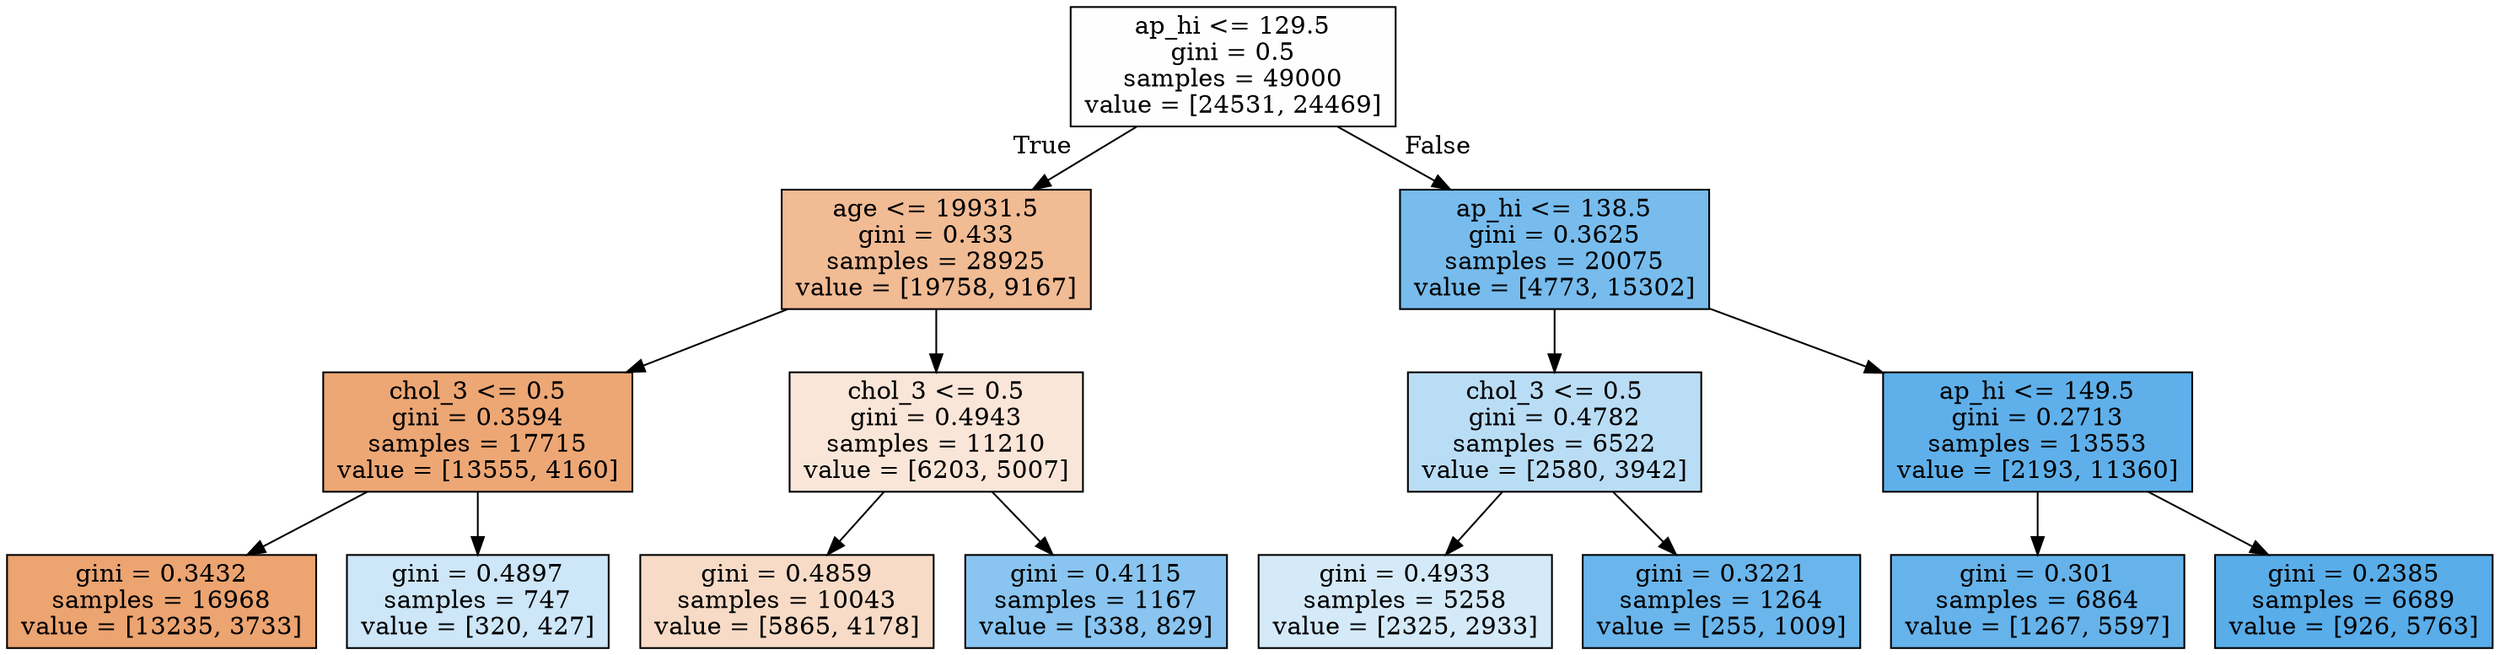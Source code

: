 digraph Tree {
node [shape=box, style="filled", color="black"] ;
0 [label="ap_hi <= 129.5\ngini = 0.5\nsamples = 49000\nvalue = [24531, 24469]", fillcolor="#e5813901"] ;
1 [label="age <= 19931.5\ngini = 0.433\nsamples = 28925\nvalue = [19758, 9167]", fillcolor="#e5813989"] ;
0 -> 1 [labeldistance=2.5, labelangle=45, headlabel="True"] ;
2 [label="chol_3 <= 0.5\ngini = 0.3594\nsamples = 17715\nvalue = [13555, 4160]", fillcolor="#e58139b1"] ;
1 -> 2 ;
3 [label="gini = 0.3432\nsamples = 16968\nvalue = [13235, 3733]", fillcolor="#e58139b7"] ;
2 -> 3 ;
4 [label="gini = 0.4897\nsamples = 747\nvalue = [320, 427]", fillcolor="#399de540"] ;
2 -> 4 ;
5 [label="chol_3 <= 0.5\ngini = 0.4943\nsamples = 11210\nvalue = [6203, 5007]", fillcolor="#e5813931"] ;
1 -> 5 ;
6 [label="gini = 0.4859\nsamples = 10043\nvalue = [5865, 4178]", fillcolor="#e5813949"] ;
5 -> 6 ;
7 [label="gini = 0.4115\nsamples = 1167\nvalue = [338, 829]", fillcolor="#399de597"] ;
5 -> 7 ;
8 [label="ap_hi <= 138.5\ngini = 0.3625\nsamples = 20075\nvalue = [4773, 15302]", fillcolor="#399de5af"] ;
0 -> 8 [labeldistance=2.5, labelangle=-45, headlabel="False"] ;
9 [label="chol_3 <= 0.5\ngini = 0.4782\nsamples = 6522\nvalue = [2580, 3942]", fillcolor="#399de558"] ;
8 -> 9 ;
10 [label="gini = 0.4933\nsamples = 5258\nvalue = [2325, 2933]", fillcolor="#399de535"] ;
9 -> 10 ;
11 [label="gini = 0.3221\nsamples = 1264\nvalue = [255, 1009]", fillcolor="#399de5bf"] ;
9 -> 11 ;
12 [label="ap_hi <= 149.5\ngini = 0.2713\nsamples = 13553\nvalue = [2193, 11360]", fillcolor="#399de5ce"] ;
8 -> 12 ;
13 [label="gini = 0.301\nsamples = 6864\nvalue = [1267, 5597]", fillcolor="#399de5c5"] ;
12 -> 13 ;
14 [label="gini = 0.2385\nsamples = 6689\nvalue = [926, 5763]", fillcolor="#399de5d6"] ;
12 -> 14 ;
}